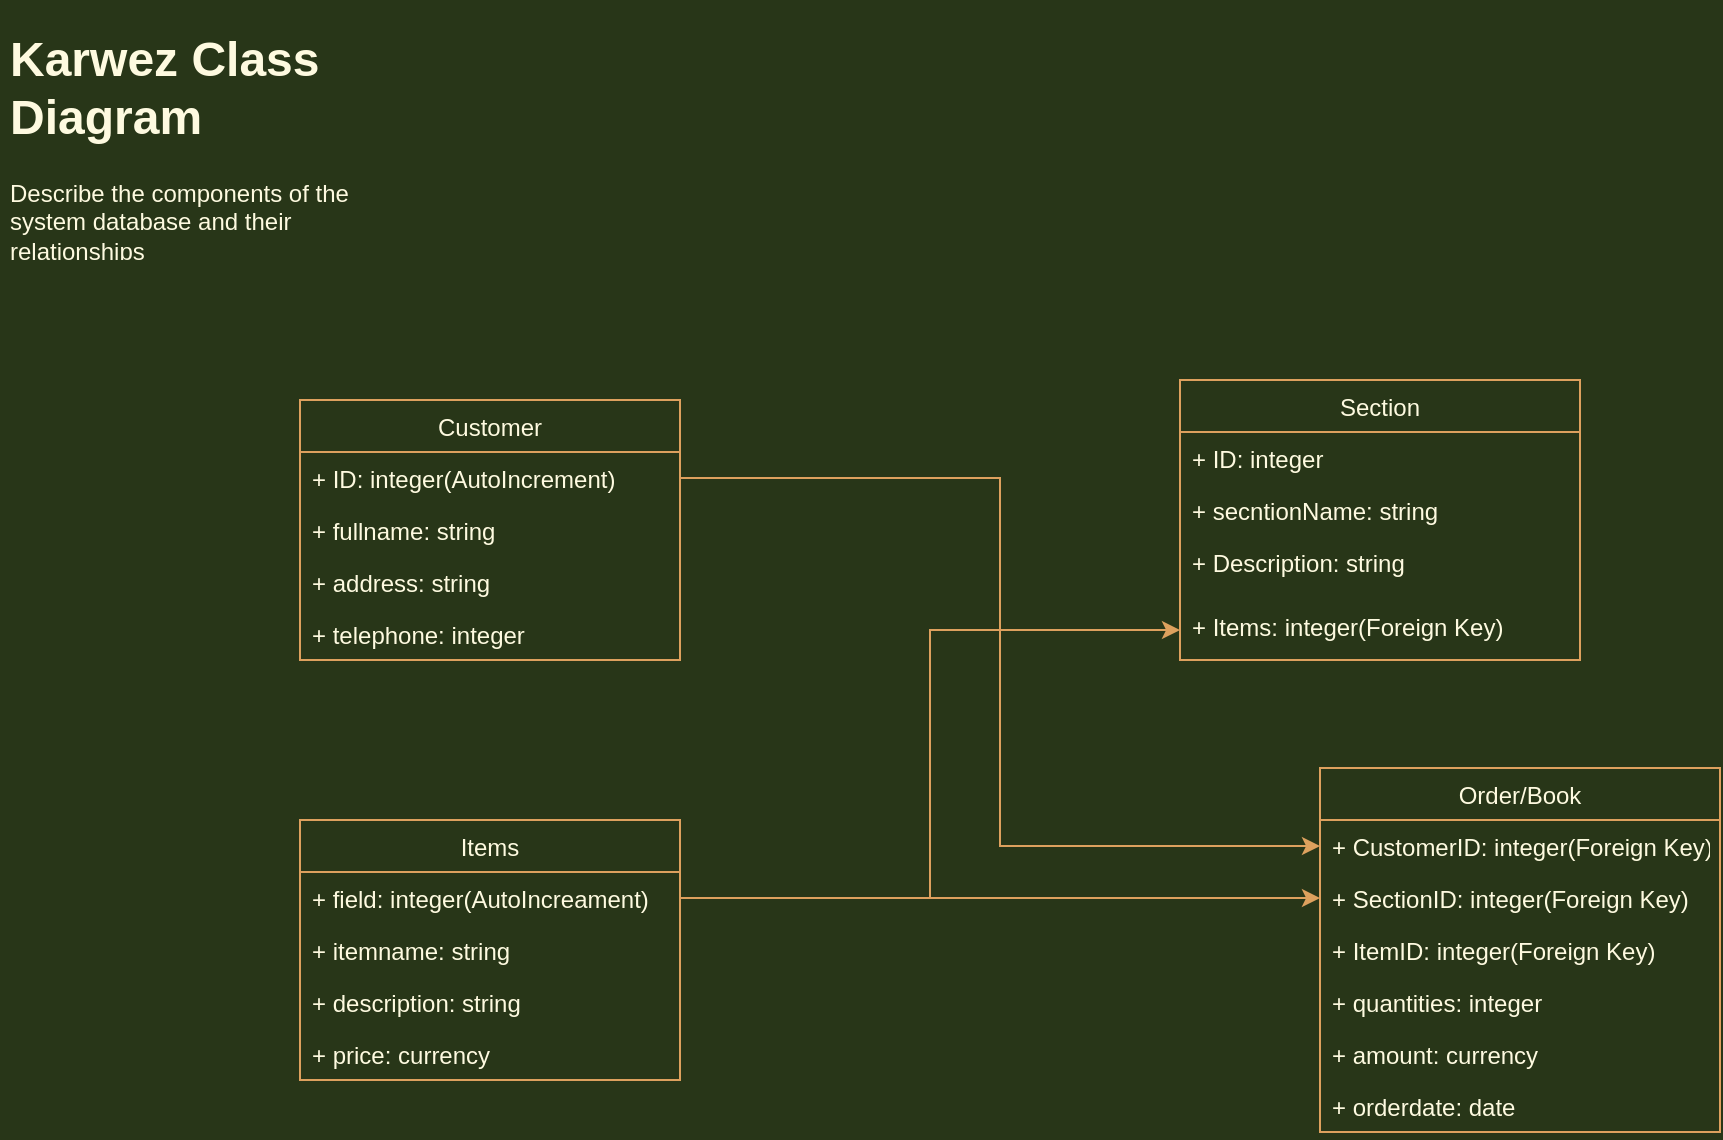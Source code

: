 <mxfile version="13.10.4" type="github">
  <diagram id="C5RBs43oDa-KdzZeNtuy" name="Page-1">
    <mxGraphModel dx="2596" dy="555" grid="1" gridSize="10" guides="1" tooltips="1" connect="1" arrows="1" fold="1" page="1" pageScale="1" pageWidth="827" pageHeight="1169" background="#283618" math="0" shadow="0">
      <root>
        <mxCell id="WIyWlLk6GJQsqaUBKTNV-0" />
        <mxCell id="WIyWlLk6GJQsqaUBKTNV-1" parent="WIyWlLk6GJQsqaUBKTNV-0" />
        <mxCell id="R-5NjKMA9Ddqh2on3BxO-1" value="&lt;h1&gt;Karwez Class Diagram&lt;br&gt;&lt;/h1&gt;&lt;p&gt;Describe the components of the system database and their relationships&lt;br&gt;&lt;/p&gt;" style="text;html=1;strokeColor=none;fillColor=none;spacing=5;spacingTop=-20;whiteSpace=wrap;overflow=hidden;rounded=0;fontColor=#FEFAE0;" parent="WIyWlLk6GJQsqaUBKTNV-1" vertex="1">
          <mxGeometry x="-900" y="10" width="190" height="120" as="geometry" />
        </mxCell>
        <mxCell id="R-5NjKMA9Ddqh2on3BxO-2" value="Customer" style="swimlane;fontStyle=0;childLayout=stackLayout;horizontal=1;startSize=26;fillColor=none;horizontalStack=0;resizeParent=1;resizeParentMax=0;resizeLast=0;collapsible=1;marginBottom=0;strokeColor=#DDA15E;fontColor=#FEFAE0;" parent="WIyWlLk6GJQsqaUBKTNV-1" vertex="1">
          <mxGeometry x="-750" y="200" width="190" height="130" as="geometry" />
        </mxCell>
        <mxCell id="R-5NjKMA9Ddqh2on3BxO-3" value="+ ID: integer(AutoIncrement)" style="text;strokeColor=none;fillColor=none;align=left;verticalAlign=top;spacingLeft=4;spacingRight=4;overflow=hidden;rotatable=0;points=[[0,0.5],[1,0.5]];portConstraint=eastwest;fontColor=#FEFAE0;" parent="R-5NjKMA9Ddqh2on3BxO-2" vertex="1">
          <mxGeometry y="26" width="190" height="26" as="geometry" />
        </mxCell>
        <mxCell id="R-5NjKMA9Ddqh2on3BxO-4" value="+ fullname: string" style="text;strokeColor=none;fillColor=none;align=left;verticalAlign=top;spacingLeft=4;spacingRight=4;overflow=hidden;rotatable=0;points=[[0,0.5],[1,0.5]];portConstraint=eastwest;fontColor=#FEFAE0;" parent="R-5NjKMA9Ddqh2on3BxO-2" vertex="1">
          <mxGeometry y="52" width="190" height="26" as="geometry" />
        </mxCell>
        <mxCell id="R-5NjKMA9Ddqh2on3BxO-5" value="+ address: string" style="text;strokeColor=none;fillColor=none;align=left;verticalAlign=top;spacingLeft=4;spacingRight=4;overflow=hidden;rotatable=0;points=[[0,0.5],[1,0.5]];portConstraint=eastwest;fontColor=#FEFAE0;" parent="R-5NjKMA9Ddqh2on3BxO-2" vertex="1">
          <mxGeometry y="78" width="190" height="26" as="geometry" />
        </mxCell>
        <mxCell id="aECcADG_VthKjVMLQjs5-11" value="+ telephone: integer" style="text;strokeColor=none;fillColor=none;align=left;verticalAlign=top;spacingLeft=4;spacingRight=4;overflow=hidden;rotatable=0;points=[[0,0.5],[1,0.5]];portConstraint=eastwest;fontColor=#FEFAE0;" parent="R-5NjKMA9Ddqh2on3BxO-2" vertex="1">
          <mxGeometry y="104" width="190" height="26" as="geometry" />
        </mxCell>
        <mxCell id="R-5NjKMA9Ddqh2on3BxO-6" value="Items" style="swimlane;fontStyle=0;childLayout=stackLayout;horizontal=1;startSize=26;fillColor=none;horizontalStack=0;resizeParent=1;resizeParentMax=0;resizeLast=0;collapsible=1;marginBottom=0;strokeColor=#DDA15E;fontColor=#FEFAE0;" parent="WIyWlLk6GJQsqaUBKTNV-1" vertex="1">
          <mxGeometry x="-750" y="410" width="190" height="130" as="geometry" />
        </mxCell>
        <mxCell id="R-5NjKMA9Ddqh2on3BxO-7" value="+ field: integer(AutoIncreament)" style="text;strokeColor=none;fillColor=none;align=left;verticalAlign=top;spacingLeft=4;spacingRight=4;overflow=hidden;rotatable=0;points=[[0,0.5],[1,0.5]];portConstraint=eastwest;fontColor=#FEFAE0;" parent="R-5NjKMA9Ddqh2on3BxO-6" vertex="1">
          <mxGeometry y="26" width="190" height="26" as="geometry" />
        </mxCell>
        <mxCell id="R-5NjKMA9Ddqh2on3BxO-8" value="+ itemname: string" style="text;strokeColor=none;fillColor=none;align=left;verticalAlign=top;spacingLeft=4;spacingRight=4;overflow=hidden;rotatable=0;points=[[0,0.5],[1,0.5]];portConstraint=eastwest;fontColor=#FEFAE0;" parent="R-5NjKMA9Ddqh2on3BxO-6" vertex="1">
          <mxGeometry y="52" width="190" height="26" as="geometry" />
        </mxCell>
        <mxCell id="aECcADG_VthKjVMLQjs5-10" value="+ description: string" style="text;strokeColor=none;fillColor=none;align=left;verticalAlign=top;spacingLeft=4;spacingRight=4;overflow=hidden;rotatable=0;points=[[0,0.5],[1,0.5]];portConstraint=eastwest;fontColor=#FEFAE0;" parent="R-5NjKMA9Ddqh2on3BxO-6" vertex="1">
          <mxGeometry y="78" width="190" height="26" as="geometry" />
        </mxCell>
        <mxCell id="R-5NjKMA9Ddqh2on3BxO-9" value="+ price: currency" style="text;strokeColor=none;fillColor=none;align=left;verticalAlign=top;spacingLeft=4;spacingRight=4;overflow=hidden;rotatable=0;points=[[0,0.5],[1,0.5]];portConstraint=eastwest;fontColor=#FEFAE0;" parent="R-5NjKMA9Ddqh2on3BxO-6" vertex="1">
          <mxGeometry y="104" width="190" height="26" as="geometry" />
        </mxCell>
        <mxCell id="R-5NjKMA9Ddqh2on3BxO-10" value="Section" style="swimlane;fontStyle=0;childLayout=stackLayout;horizontal=1;startSize=26;fillColor=none;horizontalStack=0;resizeParent=1;resizeParentMax=0;resizeLast=0;collapsible=1;marginBottom=0;strokeColor=#DDA15E;fontColor=#FEFAE0;" parent="WIyWlLk6GJQsqaUBKTNV-1" vertex="1">
          <mxGeometry x="-310" y="190" width="200" height="140" as="geometry" />
        </mxCell>
        <mxCell id="R-5NjKMA9Ddqh2on3BxO-11" value="+ ID: integer" style="text;strokeColor=none;fillColor=none;align=left;verticalAlign=top;spacingLeft=4;spacingRight=4;overflow=hidden;rotatable=0;points=[[0,0.5],[1,0.5]];portConstraint=eastwest;fontColor=#FEFAE0;" parent="R-5NjKMA9Ddqh2on3BxO-10" vertex="1">
          <mxGeometry y="26" width="200" height="26" as="geometry" />
        </mxCell>
        <mxCell id="R-5NjKMA9Ddqh2on3BxO-12" value="+ secntionName: string" style="text;strokeColor=none;fillColor=none;align=left;verticalAlign=top;spacingLeft=4;spacingRight=4;overflow=hidden;rotatable=0;points=[[0,0.5],[1,0.5]];portConstraint=eastwest;fontColor=#FEFAE0;" parent="R-5NjKMA9Ddqh2on3BxO-10" vertex="1">
          <mxGeometry y="52" width="200" height="26" as="geometry" />
        </mxCell>
        <mxCell id="R-5NjKMA9Ddqh2on3BxO-13" value="+ Description: string" style="text;strokeColor=none;fillColor=none;align=left;verticalAlign=top;spacingLeft=4;spacingRight=4;overflow=hidden;rotatable=0;points=[[0,0.5],[1,0.5]];portConstraint=eastwest;fontColor=#FEFAE0;" parent="R-5NjKMA9Ddqh2on3BxO-10" vertex="1">
          <mxGeometry y="78" width="200" height="32" as="geometry" />
        </mxCell>
        <mxCell id="aECcADG_VthKjVMLQjs5-5" value="+ Items: integer(Foreign Key)" style="text;strokeColor=none;fillColor=none;align=left;verticalAlign=top;spacingLeft=4;spacingRight=4;overflow=hidden;rotatable=0;points=[[0,0.5],[1,0.5]];portConstraint=eastwest;fontColor=#FEFAE0;" parent="R-5NjKMA9Ddqh2on3BxO-10" vertex="1">
          <mxGeometry y="110" width="200" height="30" as="geometry" />
        </mxCell>
        <mxCell id="aECcADG_VthKjVMLQjs5-0" value="Order/Book" style="swimlane;fontStyle=0;childLayout=stackLayout;horizontal=1;startSize=26;fillColor=none;horizontalStack=0;resizeParent=1;resizeParentMax=0;resizeLast=0;collapsible=1;marginBottom=0;strokeColor=#DDA15E;fontColor=#FEFAE0;" parent="WIyWlLk6GJQsqaUBKTNV-1" vertex="1">
          <mxGeometry x="-240" y="384" width="200" height="182" as="geometry" />
        </mxCell>
        <mxCell id="aECcADG_VthKjVMLQjs5-2" value="+ CustomerID: integer(Foreign Key)" style="text;strokeColor=none;fillColor=none;align=left;verticalAlign=top;spacingLeft=4;spacingRight=4;overflow=hidden;rotatable=0;points=[[0,0.5],[1,0.5]];portConstraint=eastwest;fontColor=#FEFAE0;" parent="aECcADG_VthKjVMLQjs5-0" vertex="1">
          <mxGeometry y="26" width="200" height="26" as="geometry" />
        </mxCell>
        <mxCell id="aECcADG_VthKjVMLQjs5-1" value="+ SectionID: integer(Foreign Key)" style="text;strokeColor=none;fillColor=none;align=left;verticalAlign=top;spacingLeft=4;spacingRight=4;overflow=hidden;rotatable=0;points=[[0,0.5],[1,0.5]];portConstraint=eastwest;fontColor=#FEFAE0;" parent="aECcADG_VthKjVMLQjs5-0" vertex="1">
          <mxGeometry y="52" width="200" height="26" as="geometry" />
        </mxCell>
        <mxCell id="aECcADG_VthKjVMLQjs5-6" value="+ ItemID: integer(Foreign Key)" style="text;strokeColor=none;fillColor=none;align=left;verticalAlign=top;spacingLeft=4;spacingRight=4;overflow=hidden;rotatable=0;points=[[0,0.5],[1,0.5]];portConstraint=eastwest;fontColor=#FEFAE0;" parent="aECcADG_VthKjVMLQjs5-0" vertex="1">
          <mxGeometry y="78" width="200" height="26" as="geometry" />
        </mxCell>
        <mxCell id="aECcADG_VthKjVMLQjs5-3" value="+ quantities: integer" style="text;strokeColor=none;fillColor=none;align=left;verticalAlign=top;spacingLeft=4;spacingRight=4;overflow=hidden;rotatable=0;points=[[0,0.5],[1,0.5]];portConstraint=eastwest;fontColor=#FEFAE0;" parent="aECcADG_VthKjVMLQjs5-0" vertex="1">
          <mxGeometry y="104" width="200" height="26" as="geometry" />
        </mxCell>
        <mxCell id="aECcADG_VthKjVMLQjs5-7" value="+ amount: currency" style="text;strokeColor=none;fillColor=none;align=left;verticalAlign=top;spacingLeft=4;spacingRight=4;overflow=hidden;rotatable=0;points=[[0,0.5],[1,0.5]];portConstraint=eastwest;fontColor=#FEFAE0;" parent="aECcADG_VthKjVMLQjs5-0" vertex="1">
          <mxGeometry y="130" width="200" height="26" as="geometry" />
        </mxCell>
        <mxCell id="aECcADG_VthKjVMLQjs5-12" value="+ orderdate: date" style="text;strokeColor=none;fillColor=none;align=left;verticalAlign=top;spacingLeft=4;spacingRight=4;overflow=hidden;rotatable=0;points=[[0,0.5],[1,0.5]];portConstraint=eastwest;fontColor=#FEFAE0;" parent="aECcADG_VthKjVMLQjs5-0" vertex="1">
          <mxGeometry y="156" width="200" height="26" as="geometry" />
        </mxCell>
        <mxCell id="aECcADG_VthKjVMLQjs5-4" style="edgeStyle=orthogonalEdgeStyle;rounded=0;orthogonalLoop=1;jettySize=auto;html=1;exitX=1;exitY=0.5;exitDx=0;exitDy=0;entryX=0;entryY=0.5;entryDx=0;entryDy=0;labelBackgroundColor=#283618;strokeColor=#DDA15E;fontColor=#FEFAE0;" parent="WIyWlLk6GJQsqaUBKTNV-1" source="R-5NjKMA9Ddqh2on3BxO-3" target="aECcADG_VthKjVMLQjs5-2" edge="1">
          <mxGeometry relative="1" as="geometry" />
        </mxCell>
        <mxCell id="aECcADG_VthKjVMLQjs5-8" style="edgeStyle=orthogonalEdgeStyle;rounded=0;orthogonalLoop=1;jettySize=auto;html=1;entryX=0;entryY=0.5;entryDx=0;entryDy=0;exitX=1;exitY=0.5;exitDx=0;exitDy=0;labelBackgroundColor=#283618;strokeColor=#DDA15E;fontColor=#FEFAE0;" parent="WIyWlLk6GJQsqaUBKTNV-1" source="R-5NjKMA9Ddqh2on3BxO-7" target="aECcADG_VthKjVMLQjs5-1" edge="1">
          <mxGeometry relative="1" as="geometry">
            <mxPoint x="-500" y="449" as="sourcePoint" />
          </mxGeometry>
        </mxCell>
        <mxCell id="aECcADG_VthKjVMLQjs5-9" style="edgeStyle=orthogonalEdgeStyle;rounded=0;orthogonalLoop=1;jettySize=auto;html=1;exitX=1;exitY=0.5;exitDx=0;exitDy=0;entryX=0;entryY=0.5;entryDx=0;entryDy=0;labelBackgroundColor=#283618;strokeColor=#DDA15E;fontColor=#FEFAE0;" parent="WIyWlLk6GJQsqaUBKTNV-1" source="R-5NjKMA9Ddqh2on3BxO-7" target="aECcADG_VthKjVMLQjs5-5" edge="1">
          <mxGeometry relative="1" as="geometry" />
        </mxCell>
      </root>
    </mxGraphModel>
  </diagram>
</mxfile>
